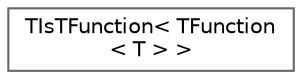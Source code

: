 digraph "Graphical Class Hierarchy"
{
 // INTERACTIVE_SVG=YES
 // LATEX_PDF_SIZE
  bgcolor="transparent";
  edge [fontname=Helvetica,fontsize=10,labelfontname=Helvetica,labelfontsize=10];
  node [fontname=Helvetica,fontsize=10,shape=box,height=0.2,width=0.4];
  rankdir="LR";
  Node0 [id="Node000000",label="TIsTFunction\< TFunction\l\< T \> \>",height=0.2,width=0.4,color="grey40", fillcolor="white", style="filled",URL="$d1/d27/structTIsTFunction_3_01TFunction_3_01T_01_4_01_4.html",tooltip=" "];
}
